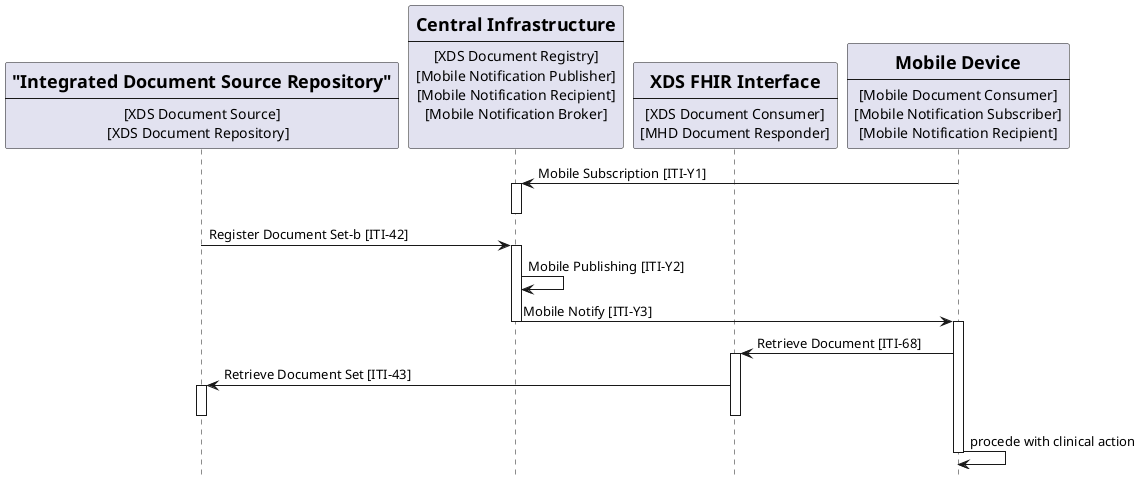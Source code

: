 @startuml
skinparam svgDimensionStyle false
hide footbox

participant Repository [
    ="Integrated Document Source Repository"
    ----
    [XDS Document Source]
    [XDS Document Repository]  
] 

participant Central [
    =Central Infrastructure
    ----
    [XDS Document Registry]
    [Mobile Notification Publisher]
    [Mobile Notification Recipient]
    [Mobile Notification Broker]
    
] 

participant XDSonFHIR [
    =XDS FHIR Interface
    ----
    [XDS Document Consumer]
    [MHD Document Responder]
] 

participant NurseTablet [
    =Mobile Device
    ----
    [Mobile Document Consumer]
    [Mobile Notification Subscriber]
    [Mobile Notification Recipient]
] 

NurseTablet -> Central: Mobile Subscription [ITI-Y1]
activate Central
deactivate Central

Repository -> Central: Register Document Set-b [ITI-42]
activate Central
Central -> Central :  Mobile Publishing [ITI-Y2]
Central -> NurseTablet: Mobile Notify [ITI-Y3]
deactivate Central
activate NurseTablet
NurseTablet -> XDSonFHIR: Retrieve Document [ITI-68]
activate XDSonFHIR
XDSonFHIR -> Repository: Retrieve Document Set [ITI-43]
activate Repository
deactivate XDSonFHIR
deactivate Repository
NurseTablet -> NurseTablet: procede with clinical action
deactivate NurseTablet


@enduml